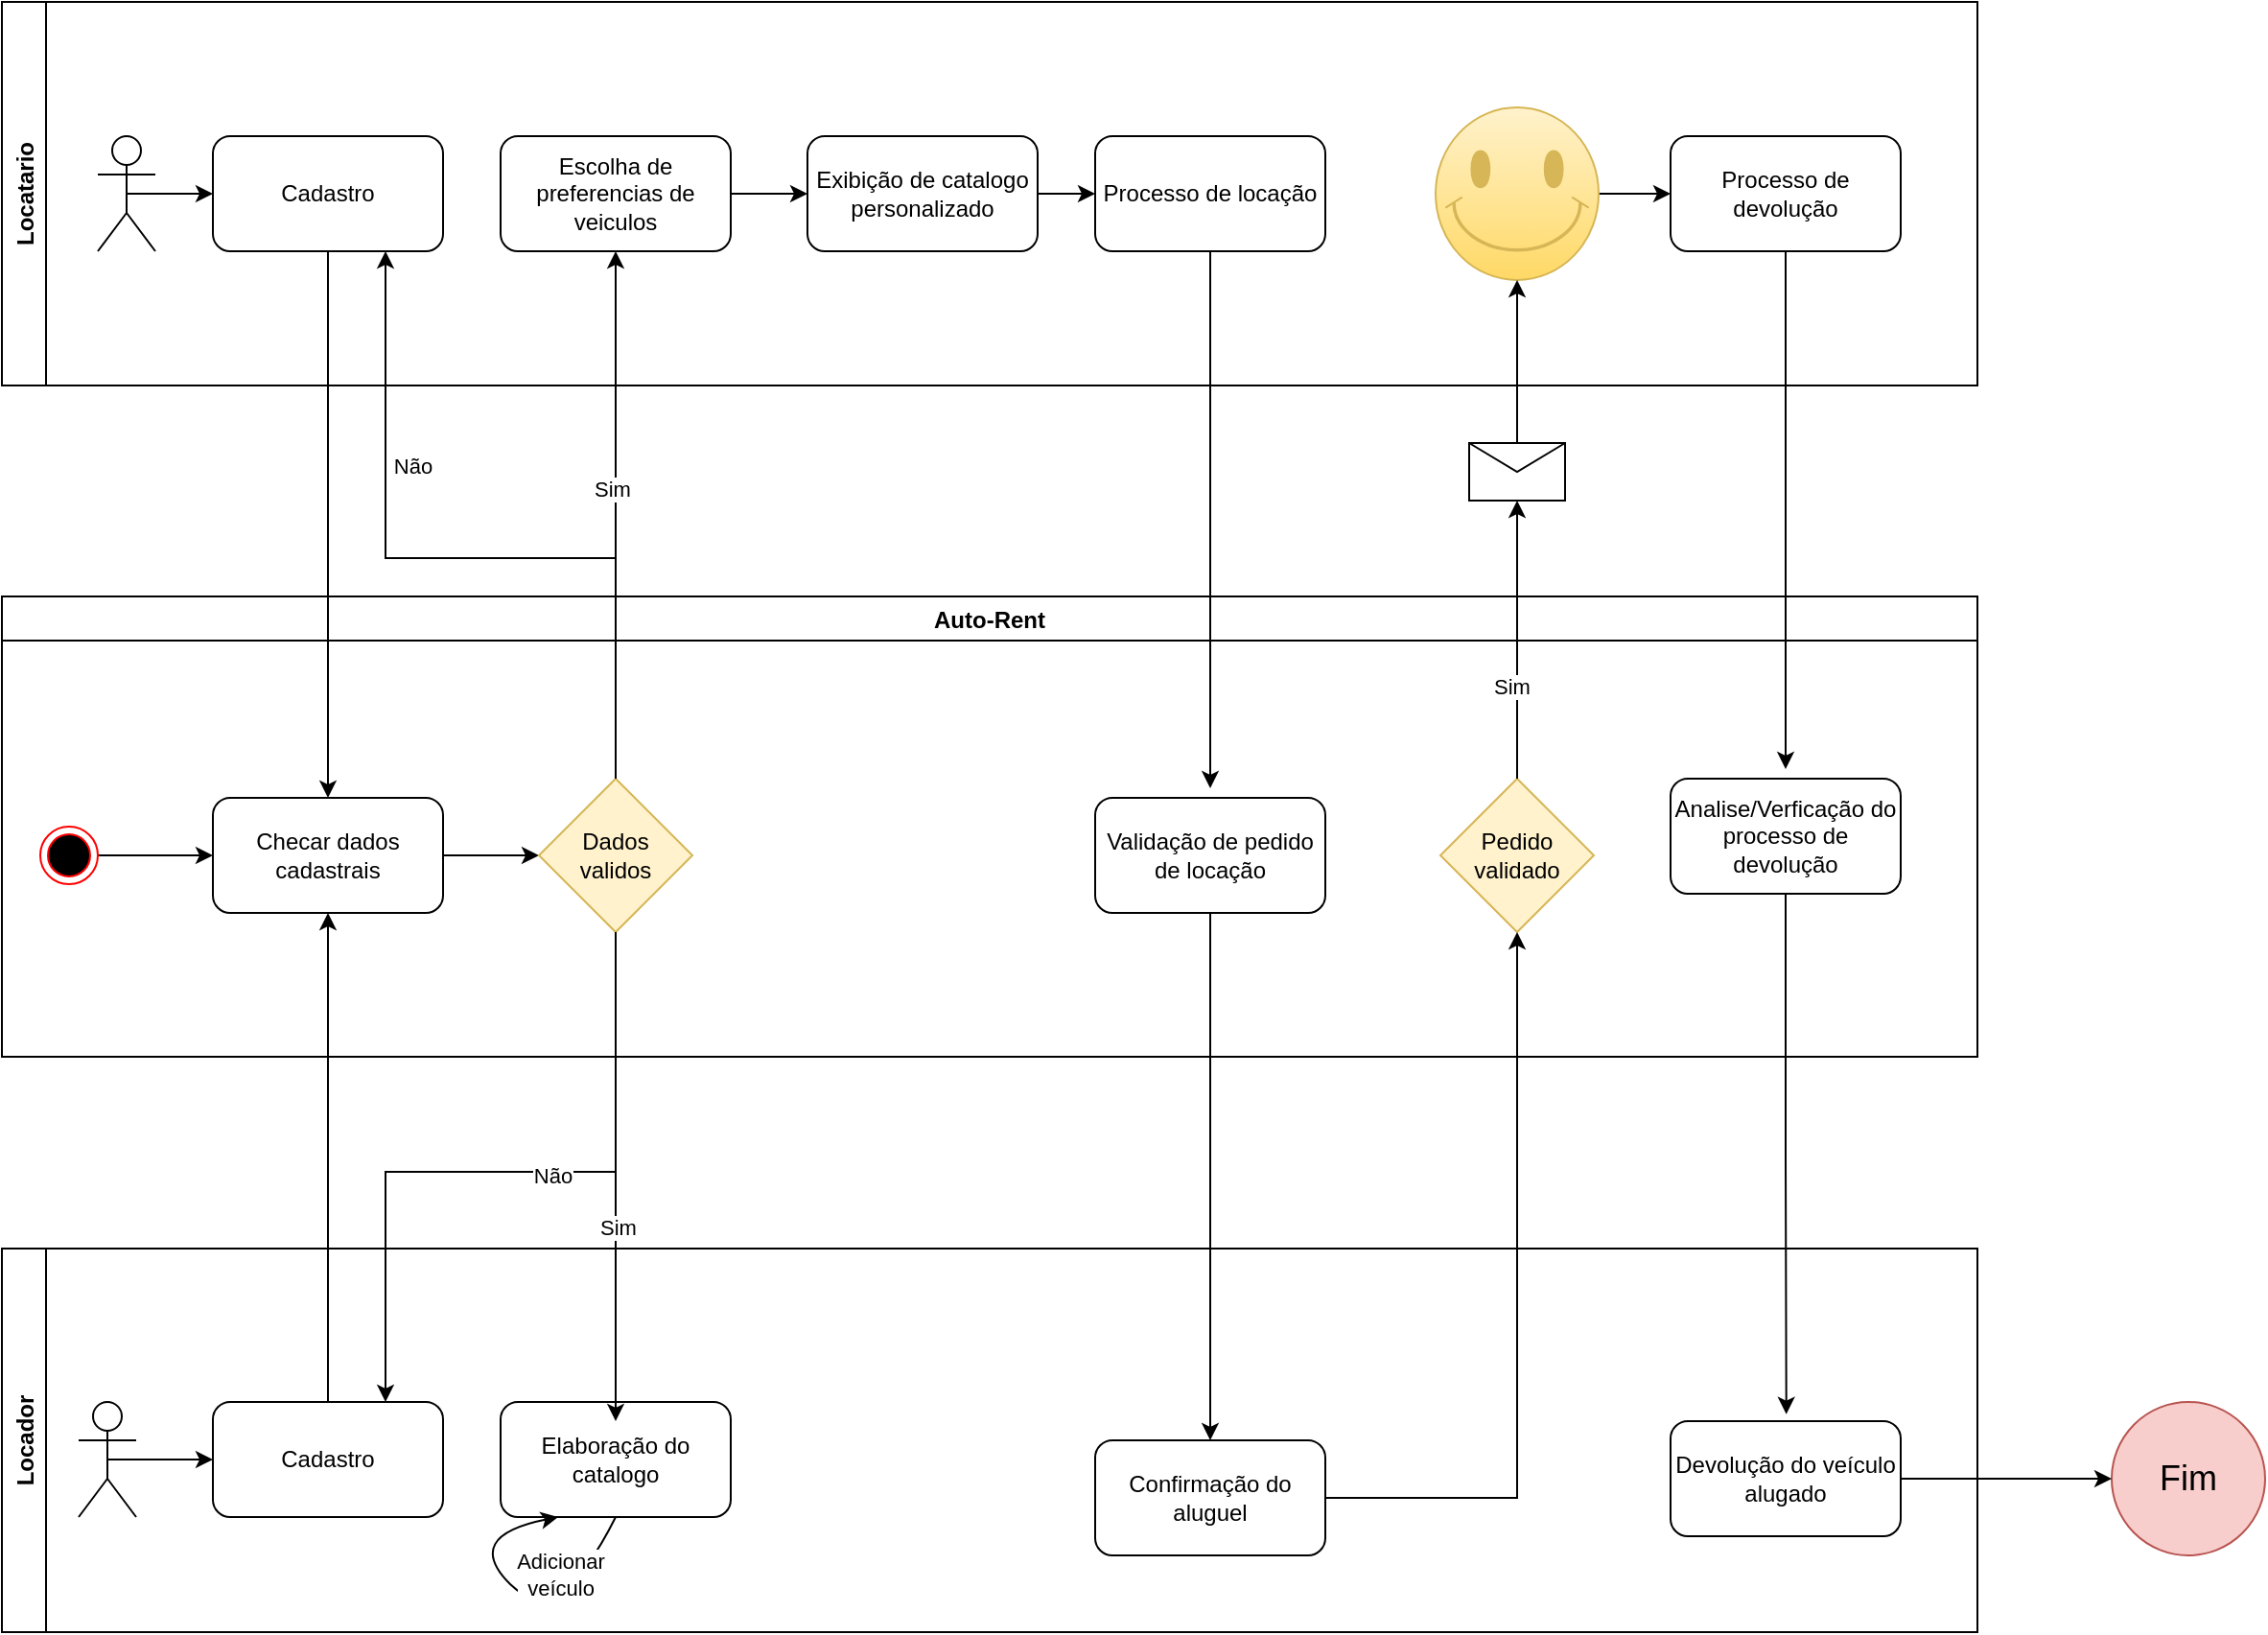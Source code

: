 <mxfile version="16.6.5" type="github">
  <diagram id="C5RBs43oDa-KdzZeNtuy" name="Page-1">
    <mxGraphModel dx="868" dy="482" grid="1" gridSize="10" guides="1" tooltips="1" connect="1" arrows="1" fold="1" page="1" pageScale="1" pageWidth="827" pageHeight="1169" math="0" shadow="0">
      <root>
        <mxCell id="WIyWlLk6GJQsqaUBKTNV-0" />
        <mxCell id="WIyWlLk6GJQsqaUBKTNV-1" parent="WIyWlLk6GJQsqaUBKTNV-0" />
        <mxCell id="VMHmmfdPvd_WCRzTMtE6-14" value="Locatario" style="swimlane;horizontal=0;" parent="WIyWlLk6GJQsqaUBKTNV-1" vertex="1">
          <mxGeometry x="40" y="80" width="1030" height="200" as="geometry">
            <mxRectangle x="40" y="40" width="30" height="70" as="alternateBounds" />
          </mxGeometry>
        </mxCell>
        <mxCell id="VMHmmfdPvd_WCRzTMtE6-26" style="edgeStyle=orthogonalEdgeStyle;rounded=0;orthogonalLoop=1;jettySize=auto;html=1;exitX=0.5;exitY=0.5;exitDx=0;exitDy=0;exitPerimeter=0;entryX=0;entryY=0.5;entryDx=0;entryDy=0;" parent="VMHmmfdPvd_WCRzTMtE6-14" source="VMHmmfdPvd_WCRzTMtE6-18" target="VMHmmfdPvd_WCRzTMtE6-20" edge="1">
          <mxGeometry relative="1" as="geometry" />
        </mxCell>
        <mxCell id="VMHmmfdPvd_WCRzTMtE6-18" value="" style="shape=umlActor;verticalLabelPosition=bottom;verticalAlign=top;html=1;outlineConnect=0;" parent="VMHmmfdPvd_WCRzTMtE6-14" vertex="1">
          <mxGeometry x="50" y="70" width="30" height="60" as="geometry" />
        </mxCell>
        <mxCell id="VMHmmfdPvd_WCRzTMtE6-20" value="Cadastro" style="rounded=1;whiteSpace=wrap;html=1;" parent="VMHmmfdPvd_WCRzTMtE6-14" vertex="1">
          <mxGeometry x="110" y="70" width="120" height="60" as="geometry" />
        </mxCell>
        <mxCell id="VMHmmfdPvd_WCRzTMtE6-48" style="edgeStyle=orthogonalEdgeStyle;rounded=0;orthogonalLoop=1;jettySize=auto;html=1;entryX=0;entryY=0.5;entryDx=0;entryDy=0;" parent="VMHmmfdPvd_WCRzTMtE6-14" source="VMHmmfdPvd_WCRzTMtE6-35" target="VMHmmfdPvd_WCRzTMtE6-47" edge="1">
          <mxGeometry relative="1" as="geometry" />
        </mxCell>
        <mxCell id="VMHmmfdPvd_WCRzTMtE6-35" value="Escolha de preferencias de veiculos" style="rounded=1;whiteSpace=wrap;html=1;" parent="VMHmmfdPvd_WCRzTMtE6-14" vertex="1">
          <mxGeometry x="260" y="70" width="120" height="60" as="geometry" />
        </mxCell>
        <mxCell id="VMHmmfdPvd_WCRzTMtE6-56" style="edgeStyle=orthogonalEdgeStyle;rounded=0;orthogonalLoop=1;jettySize=auto;html=1;entryX=0;entryY=0.5;entryDx=0;entryDy=0;" parent="VMHmmfdPvd_WCRzTMtE6-14" source="VMHmmfdPvd_WCRzTMtE6-47" edge="1">
          <mxGeometry relative="1" as="geometry">
            <mxPoint x="570" y="100" as="targetPoint" />
          </mxGeometry>
        </mxCell>
        <mxCell id="VMHmmfdPvd_WCRzTMtE6-47" value="Exibição de catalogo personalizado" style="rounded=1;whiteSpace=wrap;html=1;" parent="VMHmmfdPvd_WCRzTMtE6-14" vertex="1">
          <mxGeometry x="420" y="70" width="120" height="60" as="geometry" />
        </mxCell>
        <mxCell id="VMHmmfdPvd_WCRzTMtE6-52" value="Processo de locação" style="rounded=1;whiteSpace=wrap;html=1;" parent="VMHmmfdPvd_WCRzTMtE6-14" vertex="1">
          <mxGeometry x="570" y="70" width="120" height="60" as="geometry" />
        </mxCell>
        <mxCell id="VMHmmfdPvd_WCRzTMtE6-55" value="Processo de devolução" style="rounded=1;whiteSpace=wrap;html=1;" parent="VMHmmfdPvd_WCRzTMtE6-14" vertex="1">
          <mxGeometry x="870" y="70" width="120" height="60" as="geometry" />
        </mxCell>
        <mxCell id="VMHmmfdPvd_WCRzTMtE6-74" style="edgeStyle=orthogonalEdgeStyle;rounded=0;orthogonalLoop=1;jettySize=auto;html=1;entryX=0;entryY=0.5;entryDx=0;entryDy=0;" parent="VMHmmfdPvd_WCRzTMtE6-14" source="VMHmmfdPvd_WCRzTMtE6-72" target="VMHmmfdPvd_WCRzTMtE6-55" edge="1">
          <mxGeometry relative="1" as="geometry" />
        </mxCell>
        <mxCell id="VMHmmfdPvd_WCRzTMtE6-72" value="" style="verticalLabelPosition=bottom;verticalAlign=top;html=1;shape=mxgraph.basic.smiley;fillColor=#fff2cc;strokeColor=#d6b656;gradientColor=#ffd966;" parent="VMHmmfdPvd_WCRzTMtE6-14" vertex="1">
          <mxGeometry x="747.5" y="55" width="85" height="90" as="geometry" />
        </mxCell>
        <mxCell id="VMHmmfdPvd_WCRzTMtE6-16" value="Locador" style="swimlane;horizontal=0;direction=east;" parent="WIyWlLk6GJQsqaUBKTNV-1" vertex="1">
          <mxGeometry x="40" y="730" width="1030" height="200" as="geometry" />
        </mxCell>
        <mxCell id="VMHmmfdPvd_WCRzTMtE6-23" value="" style="shape=umlActor;verticalLabelPosition=bottom;verticalAlign=top;html=1;" parent="VMHmmfdPvd_WCRzTMtE6-16" vertex="1">
          <mxGeometry x="40" y="80" width="30" height="60" as="geometry" />
        </mxCell>
        <mxCell id="VMHmmfdPvd_WCRzTMtE6-40" value="Cadastro" style="rounded=1;whiteSpace=wrap;html=1;" parent="VMHmmfdPvd_WCRzTMtE6-16" vertex="1">
          <mxGeometry x="110" y="80" width="120" height="60" as="geometry" />
        </mxCell>
        <mxCell id="VMHmmfdPvd_WCRzTMtE6-24" style="edgeStyle=orthogonalEdgeStyle;rounded=0;orthogonalLoop=1;jettySize=auto;html=1;exitX=0.5;exitY=0.5;exitDx=0;exitDy=0;exitPerimeter=0;entryX=0;entryY=0.5;entryDx=0;entryDy=0;" parent="VMHmmfdPvd_WCRzTMtE6-16" source="VMHmmfdPvd_WCRzTMtE6-23" target="VMHmmfdPvd_WCRzTMtE6-40" edge="1">
          <mxGeometry relative="1" as="geometry">
            <mxPoint x="70" y="109.571" as="targetPoint" />
          </mxGeometry>
        </mxCell>
        <mxCell id="VMHmmfdPvd_WCRzTMtE6-46" value="Elaboração do catalogo" style="rounded=1;whiteSpace=wrap;html=1;" parent="VMHmmfdPvd_WCRzTMtE6-16" vertex="1">
          <mxGeometry x="260" y="80" width="120" height="60" as="geometry" />
        </mxCell>
        <mxCell id="VMHmmfdPvd_WCRzTMtE6-50" value="" style="curved=1;endArrow=classic;html=1;rounded=0;entryX=0.25;entryY=1;entryDx=0;entryDy=0;exitX=0.5;exitY=1;exitDx=0;exitDy=0;" parent="VMHmmfdPvd_WCRzTMtE6-16" source="VMHmmfdPvd_WCRzTMtE6-46" target="VMHmmfdPvd_WCRzTMtE6-46" edge="1">
          <mxGeometry width="50" height="50" relative="1" as="geometry">
            <mxPoint x="240" y="200" as="sourcePoint" />
            <mxPoint x="290" y="150" as="targetPoint" />
            <Array as="points">
              <mxPoint x="290" y="200" />
              <mxPoint x="240" y="150" />
            </Array>
          </mxGeometry>
        </mxCell>
        <mxCell id="VMHmmfdPvd_WCRzTMtE6-51" value="Adicionar&lt;br&gt;veículo" style="edgeLabel;html=1;align=center;verticalAlign=middle;resizable=0;points=[];" parent="VMHmmfdPvd_WCRzTMtE6-50" vertex="1" connectable="0">
          <mxGeometry x="-0.089" y="-4" relative="1" as="geometry">
            <mxPoint x="11" y="-14" as="offset" />
          </mxGeometry>
        </mxCell>
        <mxCell id="H5vdUFgrHi1o2K9CUj-7-0" value="Confirmação do aluguel" style="rounded=1;whiteSpace=wrap;html=1;" parent="VMHmmfdPvd_WCRzTMtE6-16" vertex="1">
          <mxGeometry x="570" y="100" width="120" height="60" as="geometry" />
        </mxCell>
        <mxCell id="H5vdUFgrHi1o2K9CUj-7-5" value="Devolução do veículo alugado" style="rounded=1;whiteSpace=wrap;html=1;" parent="VMHmmfdPvd_WCRzTMtE6-16" vertex="1">
          <mxGeometry x="870" y="90" width="120" height="60" as="geometry" />
        </mxCell>
        <mxCell id="VMHmmfdPvd_WCRzTMtE6-17" value="Auto-Rent" style="swimlane;" parent="WIyWlLk6GJQsqaUBKTNV-1" vertex="1">
          <mxGeometry x="40" y="390" width="1030" height="240" as="geometry" />
        </mxCell>
        <mxCell id="VMHmmfdPvd_WCRzTMtE6-28" style="edgeStyle=orthogonalEdgeStyle;rounded=0;orthogonalLoop=1;jettySize=auto;html=1;exitX=1;exitY=0.5;exitDx=0;exitDy=0;entryX=0;entryY=0.5;entryDx=0;entryDy=0;" parent="VMHmmfdPvd_WCRzTMtE6-17" source="VMHmmfdPvd_WCRzTMtE6-22" target="VMHmmfdPvd_WCRzTMtE6-27" edge="1">
          <mxGeometry relative="1" as="geometry" />
        </mxCell>
        <mxCell id="VMHmmfdPvd_WCRzTMtE6-22" value="" style="ellipse;html=1;shape=endState;fillColor=#000000;strokeColor=#ff0000;" parent="VMHmmfdPvd_WCRzTMtE6-17" vertex="1">
          <mxGeometry x="20" y="120" width="30" height="30" as="geometry" />
        </mxCell>
        <mxCell id="VMHmmfdPvd_WCRzTMtE6-31" style="edgeStyle=orthogonalEdgeStyle;rounded=0;orthogonalLoop=1;jettySize=auto;html=1;entryX=0;entryY=0.5;entryDx=0;entryDy=0;" parent="VMHmmfdPvd_WCRzTMtE6-17" source="VMHmmfdPvd_WCRzTMtE6-27" target="VMHmmfdPvd_WCRzTMtE6-30" edge="1">
          <mxGeometry relative="1" as="geometry" />
        </mxCell>
        <mxCell id="VMHmmfdPvd_WCRzTMtE6-27" value="Checar dados cadastrais" style="rounded=1;whiteSpace=wrap;html=1;" parent="VMHmmfdPvd_WCRzTMtE6-17" vertex="1">
          <mxGeometry x="110" y="105" width="120" height="60" as="geometry" />
        </mxCell>
        <mxCell id="VMHmmfdPvd_WCRzTMtE6-30" value="Dados &lt;br&gt;validos" style="rhombus;whiteSpace=wrap;html=1;fillColor=#fff2cc;strokeColor=#d6b656;" parent="VMHmmfdPvd_WCRzTMtE6-17" vertex="1">
          <mxGeometry x="280" y="95" width="80" height="80" as="geometry" />
        </mxCell>
        <mxCell id="VMHmmfdPvd_WCRzTMtE6-60" value="Validação de pedido de locação" style="rounded=1;whiteSpace=wrap;html=1;" parent="VMHmmfdPvd_WCRzTMtE6-17" vertex="1">
          <mxGeometry x="570" y="105" width="120" height="60" as="geometry" />
        </mxCell>
        <mxCell id="VMHmmfdPvd_WCRzTMtE6-61" value="Pedido&lt;br&gt;validado" style="rhombus;whiteSpace=wrap;html=1;fillColor=#fff2cc;strokeColor=#d6b656;" parent="VMHmmfdPvd_WCRzTMtE6-17" vertex="1">
          <mxGeometry x="750" y="95" width="80" height="80" as="geometry" />
        </mxCell>
        <mxCell id="VMHmmfdPvd_WCRzTMtE6-76" value="Analise/Verficação do processo de devolução" style="rounded=1;whiteSpace=wrap;html=1;gradientColor=#ffffff;" parent="VMHmmfdPvd_WCRzTMtE6-17" vertex="1">
          <mxGeometry x="870" y="95" width="120" height="60" as="geometry" />
        </mxCell>
        <mxCell id="VMHmmfdPvd_WCRzTMtE6-29" style="edgeStyle=orthogonalEdgeStyle;rounded=0;orthogonalLoop=1;jettySize=auto;html=1;entryX=0.5;entryY=0;entryDx=0;entryDy=0;" parent="WIyWlLk6GJQsqaUBKTNV-1" source="VMHmmfdPvd_WCRzTMtE6-20" target="VMHmmfdPvd_WCRzTMtE6-27" edge="1">
          <mxGeometry relative="1" as="geometry" />
        </mxCell>
        <mxCell id="VMHmmfdPvd_WCRzTMtE6-32" style="edgeStyle=orthogonalEdgeStyle;rounded=0;orthogonalLoop=1;jettySize=auto;html=1;entryX=0.75;entryY=1;entryDx=0;entryDy=0;exitX=0.5;exitY=0;exitDx=0;exitDy=0;" parent="WIyWlLk6GJQsqaUBKTNV-1" source="VMHmmfdPvd_WCRzTMtE6-30" target="VMHmmfdPvd_WCRzTMtE6-20" edge="1">
          <mxGeometry relative="1" as="geometry">
            <mxPoint x="360.0" y="160" as="targetPoint" />
            <Array as="points">
              <mxPoint x="360" y="370" />
              <mxPoint x="240" y="370" />
            </Array>
          </mxGeometry>
        </mxCell>
        <mxCell id="VMHmmfdPvd_WCRzTMtE6-33" value="Não" style="edgeLabel;html=1;align=center;verticalAlign=middle;resizable=0;points=[];" parent="VMHmmfdPvd_WCRzTMtE6-32" vertex="1" connectable="0">
          <mxGeometry x="0.127" y="1" relative="1" as="geometry">
            <mxPoint x="1" y="-49" as="offset" />
          </mxGeometry>
        </mxCell>
        <mxCell id="VMHmmfdPvd_WCRzTMtE6-38" style="edgeStyle=orthogonalEdgeStyle;rounded=0;orthogonalLoop=1;jettySize=auto;html=1;entryX=0.5;entryY=1;entryDx=0;entryDy=0;" parent="WIyWlLk6GJQsqaUBKTNV-1" source="VMHmmfdPvd_WCRzTMtE6-30" target="VMHmmfdPvd_WCRzTMtE6-35" edge="1">
          <mxGeometry relative="1" as="geometry" />
        </mxCell>
        <mxCell id="VMHmmfdPvd_WCRzTMtE6-39" value="Sim" style="edgeLabel;html=1;align=center;verticalAlign=middle;resizable=0;points=[];" parent="VMHmmfdPvd_WCRzTMtE6-38" vertex="1" connectable="0">
          <mxGeometry x="0.177" y="2" relative="1" as="geometry">
            <mxPoint y="11" as="offset" />
          </mxGeometry>
        </mxCell>
        <mxCell id="VMHmmfdPvd_WCRzTMtE6-41" style="edgeStyle=orthogonalEdgeStyle;rounded=0;orthogonalLoop=1;jettySize=auto;html=1;entryX=0.5;entryY=1;entryDx=0;entryDy=0;" parent="WIyWlLk6GJQsqaUBKTNV-1" source="VMHmmfdPvd_WCRzTMtE6-40" target="VMHmmfdPvd_WCRzTMtE6-27" edge="1">
          <mxGeometry relative="1" as="geometry" />
        </mxCell>
        <mxCell id="VMHmmfdPvd_WCRzTMtE6-42" style="edgeStyle=orthogonalEdgeStyle;rounded=0;orthogonalLoop=1;jettySize=auto;html=1;entryX=0.75;entryY=0;entryDx=0;entryDy=0;" parent="WIyWlLk6GJQsqaUBKTNV-1" source="VMHmmfdPvd_WCRzTMtE6-30" target="VMHmmfdPvd_WCRzTMtE6-40" edge="1">
          <mxGeometry relative="1" as="geometry">
            <Array as="points">
              <mxPoint x="360" y="690" />
              <mxPoint x="240" y="690" />
            </Array>
          </mxGeometry>
        </mxCell>
        <mxCell id="VMHmmfdPvd_WCRzTMtE6-43" value="Não" style="edgeLabel;html=1;align=center;verticalAlign=middle;resizable=0;points=[];" parent="VMHmmfdPvd_WCRzTMtE6-42" vertex="1" connectable="0">
          <mxGeometry x="-0.127" y="2" relative="1" as="geometry">
            <mxPoint x="1" as="offset" />
          </mxGeometry>
        </mxCell>
        <mxCell id="VMHmmfdPvd_WCRzTMtE6-44" style="edgeStyle=orthogonalEdgeStyle;rounded=0;orthogonalLoop=1;jettySize=auto;html=1;" parent="WIyWlLk6GJQsqaUBKTNV-1" source="VMHmmfdPvd_WCRzTMtE6-30" edge="1">
          <mxGeometry relative="1" as="geometry">
            <mxPoint x="360" y="820" as="targetPoint" />
          </mxGeometry>
        </mxCell>
        <mxCell id="VMHmmfdPvd_WCRzTMtE6-45" value="Sim" style="edgeLabel;html=1;align=center;verticalAlign=middle;resizable=0;points=[];" parent="VMHmmfdPvd_WCRzTMtE6-44" vertex="1" connectable="0">
          <mxGeometry x="0.205" relative="1" as="geometry">
            <mxPoint as="offset" />
          </mxGeometry>
        </mxCell>
        <mxCell id="VMHmmfdPvd_WCRzTMtE6-58" style="edgeStyle=orthogonalEdgeStyle;rounded=0;orthogonalLoop=1;jettySize=auto;html=1;" parent="WIyWlLk6GJQsqaUBKTNV-1" source="VMHmmfdPvd_WCRzTMtE6-52" edge="1">
          <mxGeometry relative="1" as="geometry">
            <mxPoint x="670" y="490" as="targetPoint" />
          </mxGeometry>
        </mxCell>
        <mxCell id="VMHmmfdPvd_WCRzTMtE6-68" style="edgeStyle=orthogonalEdgeStyle;rounded=0;orthogonalLoop=1;jettySize=auto;html=1;entryX=0.5;entryY=1;entryDx=0;entryDy=0;" parent="WIyWlLk6GJQsqaUBKTNV-1" source="VMHmmfdPvd_WCRzTMtE6-61" target="VMHmmfdPvd_WCRzTMtE6-66" edge="1">
          <mxGeometry relative="1" as="geometry" />
        </mxCell>
        <mxCell id="VMHmmfdPvd_WCRzTMtE6-69" value="Sim" style="edgeLabel;html=1;align=center;verticalAlign=middle;resizable=0;points=[];" parent="VMHmmfdPvd_WCRzTMtE6-68" vertex="1" connectable="0">
          <mxGeometry x="-0.339" y="3" relative="1" as="geometry">
            <mxPoint as="offset" />
          </mxGeometry>
        </mxCell>
        <mxCell id="VMHmmfdPvd_WCRzTMtE6-73" style="edgeStyle=orthogonalEdgeStyle;rounded=0;orthogonalLoop=1;jettySize=auto;html=1;entryX=0.5;entryY=1;entryDx=0;entryDy=0;entryPerimeter=0;" parent="WIyWlLk6GJQsqaUBKTNV-1" source="VMHmmfdPvd_WCRzTMtE6-66" target="VMHmmfdPvd_WCRzTMtE6-72" edge="1">
          <mxGeometry relative="1" as="geometry" />
        </mxCell>
        <mxCell id="VMHmmfdPvd_WCRzTMtE6-66" value="" style="shape=message;html=1;whiteSpace=wrap;html=1;outlineConnect=0;gradientColor=#ffffff;" parent="WIyWlLk6GJQsqaUBKTNV-1" vertex="1">
          <mxGeometry x="805" y="310" width="50" height="30" as="geometry" />
        </mxCell>
        <mxCell id="VMHmmfdPvd_WCRzTMtE6-75" style="edgeStyle=orthogonalEdgeStyle;rounded=0;orthogonalLoop=1;jettySize=auto;html=1;" parent="WIyWlLk6GJQsqaUBKTNV-1" source="VMHmmfdPvd_WCRzTMtE6-55" edge="1">
          <mxGeometry relative="1" as="geometry">
            <mxPoint x="970" y="480" as="targetPoint" />
          </mxGeometry>
        </mxCell>
        <mxCell id="H5vdUFgrHi1o2K9CUj-7-1" style="edgeStyle=orthogonalEdgeStyle;rounded=0;orthogonalLoop=1;jettySize=auto;html=1;" parent="WIyWlLk6GJQsqaUBKTNV-1" source="VMHmmfdPvd_WCRzTMtE6-60" target="H5vdUFgrHi1o2K9CUj-7-0" edge="1">
          <mxGeometry relative="1" as="geometry" />
        </mxCell>
        <mxCell id="H5vdUFgrHi1o2K9CUj-7-3" style="edgeStyle=orthogonalEdgeStyle;rounded=0;orthogonalLoop=1;jettySize=auto;html=1;entryX=0.5;entryY=1;entryDx=0;entryDy=0;" parent="WIyWlLk6GJQsqaUBKTNV-1" source="H5vdUFgrHi1o2K9CUj-7-0" target="VMHmmfdPvd_WCRzTMtE6-61" edge="1">
          <mxGeometry relative="1" as="geometry" />
        </mxCell>
        <mxCell id="H5vdUFgrHi1o2K9CUj-7-4" style="edgeStyle=orthogonalEdgeStyle;rounded=0;orthogonalLoop=1;jettySize=auto;html=1;entryX=0.503;entryY=-0.061;entryDx=0;entryDy=0;entryPerimeter=0;" parent="WIyWlLk6GJQsqaUBKTNV-1" source="VMHmmfdPvd_WCRzTMtE6-76" target="H5vdUFgrHi1o2K9CUj-7-5" edge="1">
          <mxGeometry relative="1" as="geometry">
            <mxPoint x="970" y="820" as="targetPoint" />
          </mxGeometry>
        </mxCell>
        <mxCell id="H5vdUFgrHi1o2K9CUj-7-6" value="Fim" style="ellipse;whiteSpace=wrap;html=1;aspect=fixed;fontSize=18;fillColor=#f8cecc;strokeColor=#b85450;" parent="WIyWlLk6GJQsqaUBKTNV-1" vertex="1">
          <mxGeometry x="1140" y="810" width="80" height="80" as="geometry" />
        </mxCell>
        <mxCell id="H5vdUFgrHi1o2K9CUj-7-7" style="edgeStyle=orthogonalEdgeStyle;rounded=0;orthogonalLoop=1;jettySize=auto;html=1;entryX=0;entryY=0.5;entryDx=0;entryDy=0;" parent="WIyWlLk6GJQsqaUBKTNV-1" source="H5vdUFgrHi1o2K9CUj-7-5" target="H5vdUFgrHi1o2K9CUj-7-6" edge="1">
          <mxGeometry relative="1" as="geometry">
            <mxPoint x="1130" y="840" as="targetPoint" />
          </mxGeometry>
        </mxCell>
      </root>
    </mxGraphModel>
  </diagram>
</mxfile>

